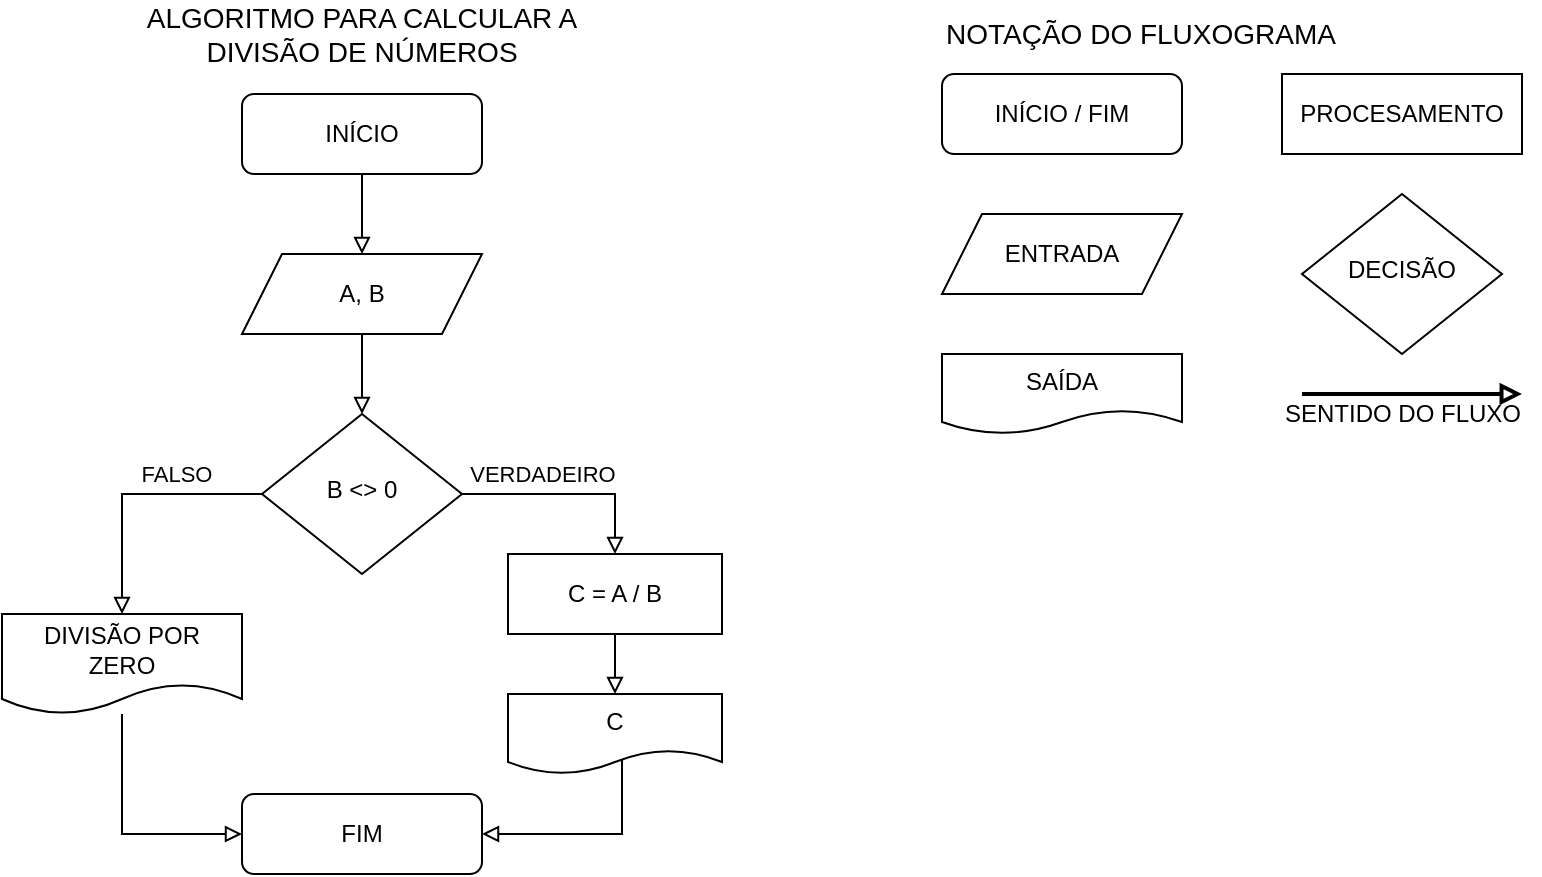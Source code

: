<mxfile version="14.9.4" type="github">
  <diagram id="C5RBs43oDa-KdzZeNtuy" name="Page-1">
    <mxGraphModel dx="918" dy="497" grid="1" gridSize="10" guides="1" tooltips="1" connect="1" arrows="1" fold="1" page="1" pageScale="1" pageWidth="827" pageHeight="1169" math="0" shadow="0">
      <root>
        <mxCell id="WIyWlLk6GJQsqaUBKTNV-0" />
        <mxCell id="WIyWlLk6GJQsqaUBKTNV-1" parent="WIyWlLk6GJQsqaUBKTNV-0" />
        <mxCell id="JuwzrkctWG_FP-PEjDsL-9" style="edgeStyle=orthogonalEdgeStyle;rounded=0;orthogonalLoop=1;jettySize=auto;html=1;entryX=0.5;entryY=0;entryDx=0;entryDy=0;endArrow=block;endFill=0;" edge="1" parent="WIyWlLk6GJQsqaUBKTNV-1" source="WIyWlLk6GJQsqaUBKTNV-3" target="JuwzrkctWG_FP-PEjDsL-0">
          <mxGeometry relative="1" as="geometry" />
        </mxCell>
        <mxCell id="WIyWlLk6GJQsqaUBKTNV-3" value="INÍCIO" style="rounded=1;whiteSpace=wrap;html=1;fontSize=12;glass=0;strokeWidth=1;shadow=0;" parent="WIyWlLk6GJQsqaUBKTNV-1" vertex="1">
          <mxGeometry x="160" y="80" width="120" height="40" as="geometry" />
        </mxCell>
        <mxCell id="JuwzrkctWG_FP-PEjDsL-5" style="edgeStyle=orthogonalEdgeStyle;rounded=0;orthogonalLoop=1;jettySize=auto;html=1;entryX=0.5;entryY=0;entryDx=0;entryDy=0;endArrow=block;endFill=0;" edge="1" parent="WIyWlLk6GJQsqaUBKTNV-1" source="WIyWlLk6GJQsqaUBKTNV-10" target="JuwzrkctWG_FP-PEjDsL-2">
          <mxGeometry relative="1" as="geometry" />
        </mxCell>
        <mxCell id="JuwzrkctWG_FP-PEjDsL-6" value="FALSO" style="edgeLabel;html=1;align=center;verticalAlign=middle;resizable=0;points=[];" vertex="1" connectable="0" parent="JuwzrkctWG_FP-PEjDsL-5">
          <mxGeometry x="-0.212" y="1" relative="1" as="geometry">
            <mxPoint x="8" y="-11" as="offset" />
          </mxGeometry>
        </mxCell>
        <mxCell id="JuwzrkctWG_FP-PEjDsL-11" style="edgeStyle=orthogonalEdgeStyle;rounded=0;orthogonalLoop=1;jettySize=auto;html=1;entryX=0.5;entryY=0;entryDx=0;entryDy=0;endArrow=block;endFill=0;" edge="1" parent="WIyWlLk6GJQsqaUBKTNV-1" source="WIyWlLk6GJQsqaUBKTNV-10" target="JuwzrkctWG_FP-PEjDsL-3">
          <mxGeometry relative="1" as="geometry" />
        </mxCell>
        <mxCell id="JuwzrkctWG_FP-PEjDsL-14" value="VERDADEIRO" style="edgeLabel;html=1;align=center;verticalAlign=middle;resizable=0;points=[];" vertex="1" connectable="0" parent="JuwzrkctWG_FP-PEjDsL-11">
          <mxGeometry x="-0.513" y="-1" relative="1" as="geometry">
            <mxPoint x="14" y="-11" as="offset" />
          </mxGeometry>
        </mxCell>
        <mxCell id="WIyWlLk6GJQsqaUBKTNV-10" value="B &amp;lt;&amp;gt; 0" style="rhombus;whiteSpace=wrap;html=1;shadow=0;fontFamily=Helvetica;fontSize=12;align=center;strokeWidth=1;spacing=6;spacingTop=-4;" parent="WIyWlLk6GJQsqaUBKTNV-1" vertex="1">
          <mxGeometry x="170" y="240" width="100" height="80" as="geometry" />
        </mxCell>
        <mxCell id="WIyWlLk6GJQsqaUBKTNV-11" value="FIM" style="rounded=1;whiteSpace=wrap;html=1;fontSize=12;glass=0;strokeWidth=1;shadow=0;" parent="WIyWlLk6GJQsqaUBKTNV-1" vertex="1">
          <mxGeometry x="160" y="430" width="120" height="40" as="geometry" />
        </mxCell>
        <mxCell id="JuwzrkctWG_FP-PEjDsL-10" style="edgeStyle=orthogonalEdgeStyle;rounded=0;orthogonalLoop=1;jettySize=auto;html=1;entryX=0.5;entryY=0;entryDx=0;entryDy=0;endArrow=block;endFill=0;" edge="1" parent="WIyWlLk6GJQsqaUBKTNV-1" source="JuwzrkctWG_FP-PEjDsL-0" target="WIyWlLk6GJQsqaUBKTNV-10">
          <mxGeometry relative="1" as="geometry" />
        </mxCell>
        <mxCell id="JuwzrkctWG_FP-PEjDsL-0" value="A, B" style="shape=parallelogram;perimeter=parallelogramPerimeter;whiteSpace=wrap;html=1;fixedSize=1;" vertex="1" parent="WIyWlLk6GJQsqaUBKTNV-1">
          <mxGeometry x="160" y="160" width="120" height="40" as="geometry" />
        </mxCell>
        <mxCell id="JuwzrkctWG_FP-PEjDsL-7" style="edgeStyle=orthogonalEdgeStyle;rounded=0;orthogonalLoop=1;jettySize=auto;html=1;entryX=0;entryY=0.5;entryDx=0;entryDy=0;endArrow=block;endFill=0;" edge="1" parent="WIyWlLk6GJQsqaUBKTNV-1" source="JuwzrkctWG_FP-PEjDsL-2" target="WIyWlLk6GJQsqaUBKTNV-11">
          <mxGeometry relative="1" as="geometry" />
        </mxCell>
        <mxCell id="JuwzrkctWG_FP-PEjDsL-2" value="DIVISÃO POR&lt;br&gt;ZERO" style="shape=document;whiteSpace=wrap;html=1;boundedLbl=1;" vertex="1" parent="WIyWlLk6GJQsqaUBKTNV-1">
          <mxGeometry x="40" y="340" width="120" height="50" as="geometry" />
        </mxCell>
        <mxCell id="JuwzrkctWG_FP-PEjDsL-12" style="edgeStyle=orthogonalEdgeStyle;rounded=0;orthogonalLoop=1;jettySize=auto;html=1;entryX=0.5;entryY=0;entryDx=0;entryDy=0;endArrow=block;endFill=0;" edge="1" parent="WIyWlLk6GJQsqaUBKTNV-1" source="JuwzrkctWG_FP-PEjDsL-3" target="JuwzrkctWG_FP-PEjDsL-4">
          <mxGeometry relative="1" as="geometry" />
        </mxCell>
        <mxCell id="JuwzrkctWG_FP-PEjDsL-3" value="C = A / B" style="rounded=0;whiteSpace=wrap;html=1;" vertex="1" parent="WIyWlLk6GJQsqaUBKTNV-1">
          <mxGeometry x="293" y="310" width="107" height="40" as="geometry" />
        </mxCell>
        <mxCell id="JuwzrkctWG_FP-PEjDsL-13" style="edgeStyle=orthogonalEdgeStyle;rounded=0;orthogonalLoop=1;jettySize=auto;html=1;entryX=1;entryY=0.5;entryDx=0;entryDy=0;endArrow=block;endFill=0;" edge="1" parent="WIyWlLk6GJQsqaUBKTNV-1" target="WIyWlLk6GJQsqaUBKTNV-11">
          <mxGeometry relative="1" as="geometry">
            <mxPoint x="350" y="410" as="sourcePoint" />
            <Array as="points">
              <mxPoint x="350" y="450" />
            </Array>
          </mxGeometry>
        </mxCell>
        <mxCell id="JuwzrkctWG_FP-PEjDsL-4" value="C" style="shape=document;whiteSpace=wrap;html=1;boundedLbl=1;" vertex="1" parent="WIyWlLk6GJQsqaUBKTNV-1">
          <mxGeometry x="293" y="380" width="107" height="40" as="geometry" />
        </mxCell>
        <mxCell id="JuwzrkctWG_FP-PEjDsL-15" value="INÍCIO / FIM" style="rounded=1;whiteSpace=wrap;html=1;fontSize=12;glass=0;strokeWidth=1;shadow=0;" vertex="1" parent="WIyWlLk6GJQsqaUBKTNV-1">
          <mxGeometry x="510" y="70" width="120" height="40" as="geometry" />
        </mxCell>
        <mxCell id="JuwzrkctWG_FP-PEjDsL-16" value="ENTRADA" style="shape=parallelogram;perimeter=parallelogramPerimeter;whiteSpace=wrap;html=1;fixedSize=1;" vertex="1" parent="WIyWlLk6GJQsqaUBKTNV-1">
          <mxGeometry x="510" y="140" width="120" height="40" as="geometry" />
        </mxCell>
        <mxCell id="JuwzrkctWG_FP-PEjDsL-17" value="PROCESAMENTO" style="rounded=0;whiteSpace=wrap;html=1;" vertex="1" parent="WIyWlLk6GJQsqaUBKTNV-1">
          <mxGeometry x="680" y="70" width="120" height="40" as="geometry" />
        </mxCell>
        <mxCell id="JuwzrkctWG_FP-PEjDsL-18" value="SAÍDA" style="shape=document;whiteSpace=wrap;html=1;boundedLbl=1;" vertex="1" parent="WIyWlLk6GJQsqaUBKTNV-1">
          <mxGeometry x="510" y="210" width="120" height="40" as="geometry" />
        </mxCell>
        <mxCell id="JuwzrkctWG_FP-PEjDsL-19" value="NOTAÇÃO DO FLUXOGRAMA" style="text;html=1;strokeColor=none;fillColor=none;align=left;verticalAlign=middle;whiteSpace=wrap;rounded=0;fontSize=14;" vertex="1" parent="WIyWlLk6GJQsqaUBKTNV-1">
          <mxGeometry x="510" y="40" width="230" height="20" as="geometry" />
        </mxCell>
        <mxCell id="JuwzrkctWG_FP-PEjDsL-21" value="DECISÃO" style="rhombus;whiteSpace=wrap;html=1;shadow=0;fontFamily=Helvetica;fontSize=12;align=center;strokeWidth=1;spacing=6;spacingTop=-4;" vertex="1" parent="WIyWlLk6GJQsqaUBKTNV-1">
          <mxGeometry x="690" y="130" width="100" height="80" as="geometry" />
        </mxCell>
        <mxCell id="JuwzrkctWG_FP-PEjDsL-22" value="" style="endArrow=block;html=1;fontSize=15;endFill=0;jumpSize=6;strokeWidth=2;" edge="1" parent="WIyWlLk6GJQsqaUBKTNV-1">
          <mxGeometry width="50" height="50" relative="1" as="geometry">
            <mxPoint x="690" y="230" as="sourcePoint" />
            <mxPoint x="800" y="230" as="targetPoint" />
          </mxGeometry>
        </mxCell>
        <mxCell id="JuwzrkctWG_FP-PEjDsL-23" value="SENTIDO DO FLUXO" style="edgeLabel;html=1;align=center;verticalAlign=middle;resizable=0;points=[];fontSize=12;labelBackgroundColor=none;" vertex="1" connectable="0" parent="JuwzrkctWG_FP-PEjDsL-22">
          <mxGeometry x="-0.273" y="-3" relative="1" as="geometry">
            <mxPoint x="10" y="7" as="offset" />
          </mxGeometry>
        </mxCell>
        <mxCell id="JuwzrkctWG_FP-PEjDsL-24" value="ALGORITMO PARA CALCULAR A DIVISÃO DE NÚMEROS" style="text;html=1;strokeColor=none;fillColor=none;align=center;verticalAlign=middle;whiteSpace=wrap;rounded=0;labelBackgroundColor=none;fontSize=14;" vertex="1" parent="WIyWlLk6GJQsqaUBKTNV-1">
          <mxGeometry x="95" y="40" width="250" height="20" as="geometry" />
        </mxCell>
      </root>
    </mxGraphModel>
  </diagram>
</mxfile>
